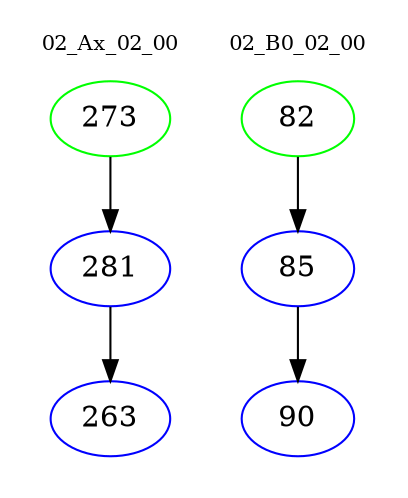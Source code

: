 digraph{
subgraph cluster_0 {
color = white
label = "02_Ax_02_00";
fontsize=10;
T0_273 [label="273", color="green"]
T0_273 -> T0_281 [color="black"]
T0_281 [label="281", color="blue"]
T0_281 -> T0_263 [color="black"]
T0_263 [label="263", color="blue"]
}
subgraph cluster_1 {
color = white
label = "02_B0_02_00";
fontsize=10;
T1_82 [label="82", color="green"]
T1_82 -> T1_85 [color="black"]
T1_85 [label="85", color="blue"]
T1_85 -> T1_90 [color="black"]
T1_90 [label="90", color="blue"]
}
}
